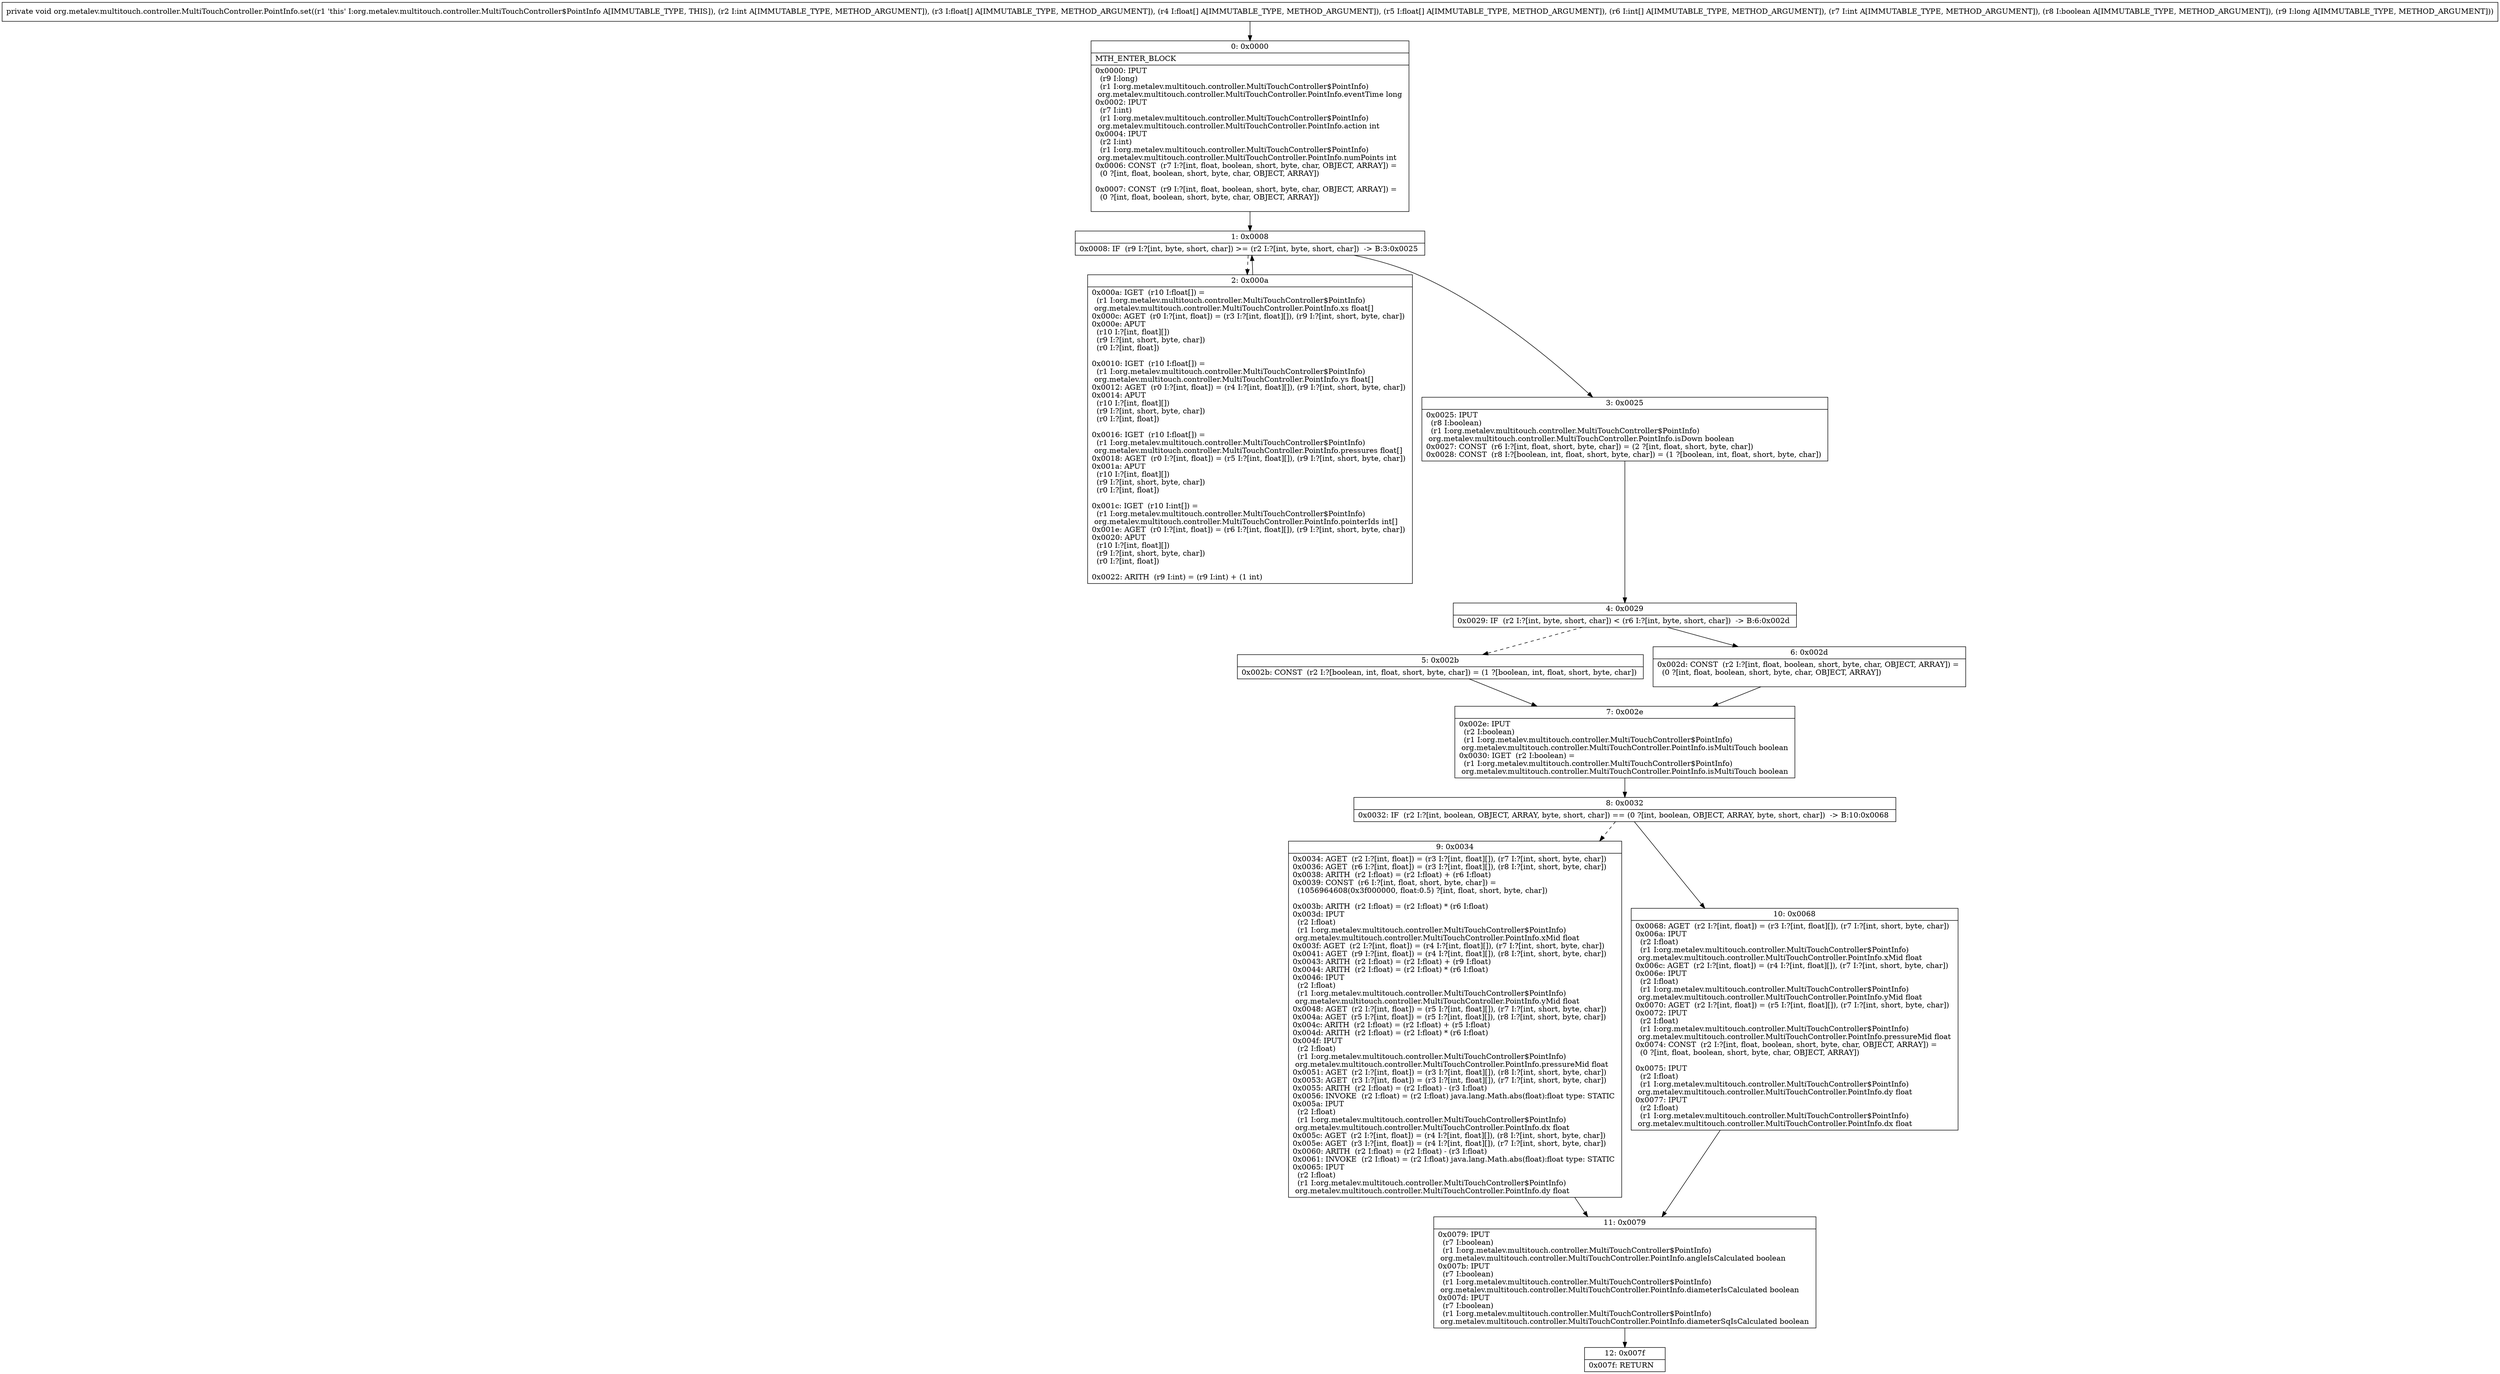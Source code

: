 digraph "CFG fororg.metalev.multitouch.controller.MultiTouchController.PointInfo.set(I[F[F[F[IIZJ)V" {
Node_0 [shape=record,label="{0\:\ 0x0000|MTH_ENTER_BLOCK\l|0x0000: IPUT  \l  (r9 I:long)\l  (r1 I:org.metalev.multitouch.controller.MultiTouchController$PointInfo)\l org.metalev.multitouch.controller.MultiTouchController.PointInfo.eventTime long \l0x0002: IPUT  \l  (r7 I:int)\l  (r1 I:org.metalev.multitouch.controller.MultiTouchController$PointInfo)\l org.metalev.multitouch.controller.MultiTouchController.PointInfo.action int \l0x0004: IPUT  \l  (r2 I:int)\l  (r1 I:org.metalev.multitouch.controller.MultiTouchController$PointInfo)\l org.metalev.multitouch.controller.MultiTouchController.PointInfo.numPoints int \l0x0006: CONST  (r7 I:?[int, float, boolean, short, byte, char, OBJECT, ARRAY]) = \l  (0 ?[int, float, boolean, short, byte, char, OBJECT, ARRAY])\l \l0x0007: CONST  (r9 I:?[int, float, boolean, short, byte, char, OBJECT, ARRAY]) = \l  (0 ?[int, float, boolean, short, byte, char, OBJECT, ARRAY])\l \l}"];
Node_1 [shape=record,label="{1\:\ 0x0008|0x0008: IF  (r9 I:?[int, byte, short, char]) \>= (r2 I:?[int, byte, short, char])  \-\> B:3:0x0025 \l}"];
Node_2 [shape=record,label="{2\:\ 0x000a|0x000a: IGET  (r10 I:float[]) = \l  (r1 I:org.metalev.multitouch.controller.MultiTouchController$PointInfo)\l org.metalev.multitouch.controller.MultiTouchController.PointInfo.xs float[] \l0x000c: AGET  (r0 I:?[int, float]) = (r3 I:?[int, float][]), (r9 I:?[int, short, byte, char]) \l0x000e: APUT  \l  (r10 I:?[int, float][])\l  (r9 I:?[int, short, byte, char])\l  (r0 I:?[int, float])\l \l0x0010: IGET  (r10 I:float[]) = \l  (r1 I:org.metalev.multitouch.controller.MultiTouchController$PointInfo)\l org.metalev.multitouch.controller.MultiTouchController.PointInfo.ys float[] \l0x0012: AGET  (r0 I:?[int, float]) = (r4 I:?[int, float][]), (r9 I:?[int, short, byte, char]) \l0x0014: APUT  \l  (r10 I:?[int, float][])\l  (r9 I:?[int, short, byte, char])\l  (r0 I:?[int, float])\l \l0x0016: IGET  (r10 I:float[]) = \l  (r1 I:org.metalev.multitouch.controller.MultiTouchController$PointInfo)\l org.metalev.multitouch.controller.MultiTouchController.PointInfo.pressures float[] \l0x0018: AGET  (r0 I:?[int, float]) = (r5 I:?[int, float][]), (r9 I:?[int, short, byte, char]) \l0x001a: APUT  \l  (r10 I:?[int, float][])\l  (r9 I:?[int, short, byte, char])\l  (r0 I:?[int, float])\l \l0x001c: IGET  (r10 I:int[]) = \l  (r1 I:org.metalev.multitouch.controller.MultiTouchController$PointInfo)\l org.metalev.multitouch.controller.MultiTouchController.PointInfo.pointerIds int[] \l0x001e: AGET  (r0 I:?[int, float]) = (r6 I:?[int, float][]), (r9 I:?[int, short, byte, char]) \l0x0020: APUT  \l  (r10 I:?[int, float][])\l  (r9 I:?[int, short, byte, char])\l  (r0 I:?[int, float])\l \l0x0022: ARITH  (r9 I:int) = (r9 I:int) + (1 int) \l}"];
Node_3 [shape=record,label="{3\:\ 0x0025|0x0025: IPUT  \l  (r8 I:boolean)\l  (r1 I:org.metalev.multitouch.controller.MultiTouchController$PointInfo)\l org.metalev.multitouch.controller.MultiTouchController.PointInfo.isDown boolean \l0x0027: CONST  (r6 I:?[int, float, short, byte, char]) = (2 ?[int, float, short, byte, char]) \l0x0028: CONST  (r8 I:?[boolean, int, float, short, byte, char]) = (1 ?[boolean, int, float, short, byte, char]) \l}"];
Node_4 [shape=record,label="{4\:\ 0x0029|0x0029: IF  (r2 I:?[int, byte, short, char]) \< (r6 I:?[int, byte, short, char])  \-\> B:6:0x002d \l}"];
Node_5 [shape=record,label="{5\:\ 0x002b|0x002b: CONST  (r2 I:?[boolean, int, float, short, byte, char]) = (1 ?[boolean, int, float, short, byte, char]) \l}"];
Node_6 [shape=record,label="{6\:\ 0x002d|0x002d: CONST  (r2 I:?[int, float, boolean, short, byte, char, OBJECT, ARRAY]) = \l  (0 ?[int, float, boolean, short, byte, char, OBJECT, ARRAY])\l \l}"];
Node_7 [shape=record,label="{7\:\ 0x002e|0x002e: IPUT  \l  (r2 I:boolean)\l  (r1 I:org.metalev.multitouch.controller.MultiTouchController$PointInfo)\l org.metalev.multitouch.controller.MultiTouchController.PointInfo.isMultiTouch boolean \l0x0030: IGET  (r2 I:boolean) = \l  (r1 I:org.metalev.multitouch.controller.MultiTouchController$PointInfo)\l org.metalev.multitouch.controller.MultiTouchController.PointInfo.isMultiTouch boolean \l}"];
Node_8 [shape=record,label="{8\:\ 0x0032|0x0032: IF  (r2 I:?[int, boolean, OBJECT, ARRAY, byte, short, char]) == (0 ?[int, boolean, OBJECT, ARRAY, byte, short, char])  \-\> B:10:0x0068 \l}"];
Node_9 [shape=record,label="{9\:\ 0x0034|0x0034: AGET  (r2 I:?[int, float]) = (r3 I:?[int, float][]), (r7 I:?[int, short, byte, char]) \l0x0036: AGET  (r6 I:?[int, float]) = (r3 I:?[int, float][]), (r8 I:?[int, short, byte, char]) \l0x0038: ARITH  (r2 I:float) = (r2 I:float) + (r6 I:float) \l0x0039: CONST  (r6 I:?[int, float, short, byte, char]) = \l  (1056964608(0x3f000000, float:0.5) ?[int, float, short, byte, char])\l \l0x003b: ARITH  (r2 I:float) = (r2 I:float) * (r6 I:float) \l0x003d: IPUT  \l  (r2 I:float)\l  (r1 I:org.metalev.multitouch.controller.MultiTouchController$PointInfo)\l org.metalev.multitouch.controller.MultiTouchController.PointInfo.xMid float \l0x003f: AGET  (r2 I:?[int, float]) = (r4 I:?[int, float][]), (r7 I:?[int, short, byte, char]) \l0x0041: AGET  (r9 I:?[int, float]) = (r4 I:?[int, float][]), (r8 I:?[int, short, byte, char]) \l0x0043: ARITH  (r2 I:float) = (r2 I:float) + (r9 I:float) \l0x0044: ARITH  (r2 I:float) = (r2 I:float) * (r6 I:float) \l0x0046: IPUT  \l  (r2 I:float)\l  (r1 I:org.metalev.multitouch.controller.MultiTouchController$PointInfo)\l org.metalev.multitouch.controller.MultiTouchController.PointInfo.yMid float \l0x0048: AGET  (r2 I:?[int, float]) = (r5 I:?[int, float][]), (r7 I:?[int, short, byte, char]) \l0x004a: AGET  (r5 I:?[int, float]) = (r5 I:?[int, float][]), (r8 I:?[int, short, byte, char]) \l0x004c: ARITH  (r2 I:float) = (r2 I:float) + (r5 I:float) \l0x004d: ARITH  (r2 I:float) = (r2 I:float) * (r6 I:float) \l0x004f: IPUT  \l  (r2 I:float)\l  (r1 I:org.metalev.multitouch.controller.MultiTouchController$PointInfo)\l org.metalev.multitouch.controller.MultiTouchController.PointInfo.pressureMid float \l0x0051: AGET  (r2 I:?[int, float]) = (r3 I:?[int, float][]), (r8 I:?[int, short, byte, char]) \l0x0053: AGET  (r3 I:?[int, float]) = (r3 I:?[int, float][]), (r7 I:?[int, short, byte, char]) \l0x0055: ARITH  (r2 I:float) = (r2 I:float) \- (r3 I:float) \l0x0056: INVOKE  (r2 I:float) = (r2 I:float) java.lang.Math.abs(float):float type: STATIC \l0x005a: IPUT  \l  (r2 I:float)\l  (r1 I:org.metalev.multitouch.controller.MultiTouchController$PointInfo)\l org.metalev.multitouch.controller.MultiTouchController.PointInfo.dx float \l0x005c: AGET  (r2 I:?[int, float]) = (r4 I:?[int, float][]), (r8 I:?[int, short, byte, char]) \l0x005e: AGET  (r3 I:?[int, float]) = (r4 I:?[int, float][]), (r7 I:?[int, short, byte, char]) \l0x0060: ARITH  (r2 I:float) = (r2 I:float) \- (r3 I:float) \l0x0061: INVOKE  (r2 I:float) = (r2 I:float) java.lang.Math.abs(float):float type: STATIC \l0x0065: IPUT  \l  (r2 I:float)\l  (r1 I:org.metalev.multitouch.controller.MultiTouchController$PointInfo)\l org.metalev.multitouch.controller.MultiTouchController.PointInfo.dy float \l}"];
Node_10 [shape=record,label="{10\:\ 0x0068|0x0068: AGET  (r2 I:?[int, float]) = (r3 I:?[int, float][]), (r7 I:?[int, short, byte, char]) \l0x006a: IPUT  \l  (r2 I:float)\l  (r1 I:org.metalev.multitouch.controller.MultiTouchController$PointInfo)\l org.metalev.multitouch.controller.MultiTouchController.PointInfo.xMid float \l0x006c: AGET  (r2 I:?[int, float]) = (r4 I:?[int, float][]), (r7 I:?[int, short, byte, char]) \l0x006e: IPUT  \l  (r2 I:float)\l  (r1 I:org.metalev.multitouch.controller.MultiTouchController$PointInfo)\l org.metalev.multitouch.controller.MultiTouchController.PointInfo.yMid float \l0x0070: AGET  (r2 I:?[int, float]) = (r5 I:?[int, float][]), (r7 I:?[int, short, byte, char]) \l0x0072: IPUT  \l  (r2 I:float)\l  (r1 I:org.metalev.multitouch.controller.MultiTouchController$PointInfo)\l org.metalev.multitouch.controller.MultiTouchController.PointInfo.pressureMid float \l0x0074: CONST  (r2 I:?[int, float, boolean, short, byte, char, OBJECT, ARRAY]) = \l  (0 ?[int, float, boolean, short, byte, char, OBJECT, ARRAY])\l \l0x0075: IPUT  \l  (r2 I:float)\l  (r1 I:org.metalev.multitouch.controller.MultiTouchController$PointInfo)\l org.metalev.multitouch.controller.MultiTouchController.PointInfo.dy float \l0x0077: IPUT  \l  (r2 I:float)\l  (r1 I:org.metalev.multitouch.controller.MultiTouchController$PointInfo)\l org.metalev.multitouch.controller.MultiTouchController.PointInfo.dx float \l}"];
Node_11 [shape=record,label="{11\:\ 0x0079|0x0079: IPUT  \l  (r7 I:boolean)\l  (r1 I:org.metalev.multitouch.controller.MultiTouchController$PointInfo)\l org.metalev.multitouch.controller.MultiTouchController.PointInfo.angleIsCalculated boolean \l0x007b: IPUT  \l  (r7 I:boolean)\l  (r1 I:org.metalev.multitouch.controller.MultiTouchController$PointInfo)\l org.metalev.multitouch.controller.MultiTouchController.PointInfo.diameterIsCalculated boolean \l0x007d: IPUT  \l  (r7 I:boolean)\l  (r1 I:org.metalev.multitouch.controller.MultiTouchController$PointInfo)\l org.metalev.multitouch.controller.MultiTouchController.PointInfo.diameterSqIsCalculated boolean \l}"];
Node_12 [shape=record,label="{12\:\ 0x007f|0x007f: RETURN   \l}"];
MethodNode[shape=record,label="{private void org.metalev.multitouch.controller.MultiTouchController.PointInfo.set((r1 'this' I:org.metalev.multitouch.controller.MultiTouchController$PointInfo A[IMMUTABLE_TYPE, THIS]), (r2 I:int A[IMMUTABLE_TYPE, METHOD_ARGUMENT]), (r3 I:float[] A[IMMUTABLE_TYPE, METHOD_ARGUMENT]), (r4 I:float[] A[IMMUTABLE_TYPE, METHOD_ARGUMENT]), (r5 I:float[] A[IMMUTABLE_TYPE, METHOD_ARGUMENT]), (r6 I:int[] A[IMMUTABLE_TYPE, METHOD_ARGUMENT]), (r7 I:int A[IMMUTABLE_TYPE, METHOD_ARGUMENT]), (r8 I:boolean A[IMMUTABLE_TYPE, METHOD_ARGUMENT]), (r9 I:long A[IMMUTABLE_TYPE, METHOD_ARGUMENT])) }"];
MethodNode -> Node_0;
Node_0 -> Node_1;
Node_1 -> Node_2[style=dashed];
Node_1 -> Node_3;
Node_2 -> Node_1;
Node_3 -> Node_4;
Node_4 -> Node_5[style=dashed];
Node_4 -> Node_6;
Node_5 -> Node_7;
Node_6 -> Node_7;
Node_7 -> Node_8;
Node_8 -> Node_9[style=dashed];
Node_8 -> Node_10;
Node_9 -> Node_11;
Node_10 -> Node_11;
Node_11 -> Node_12;
}

